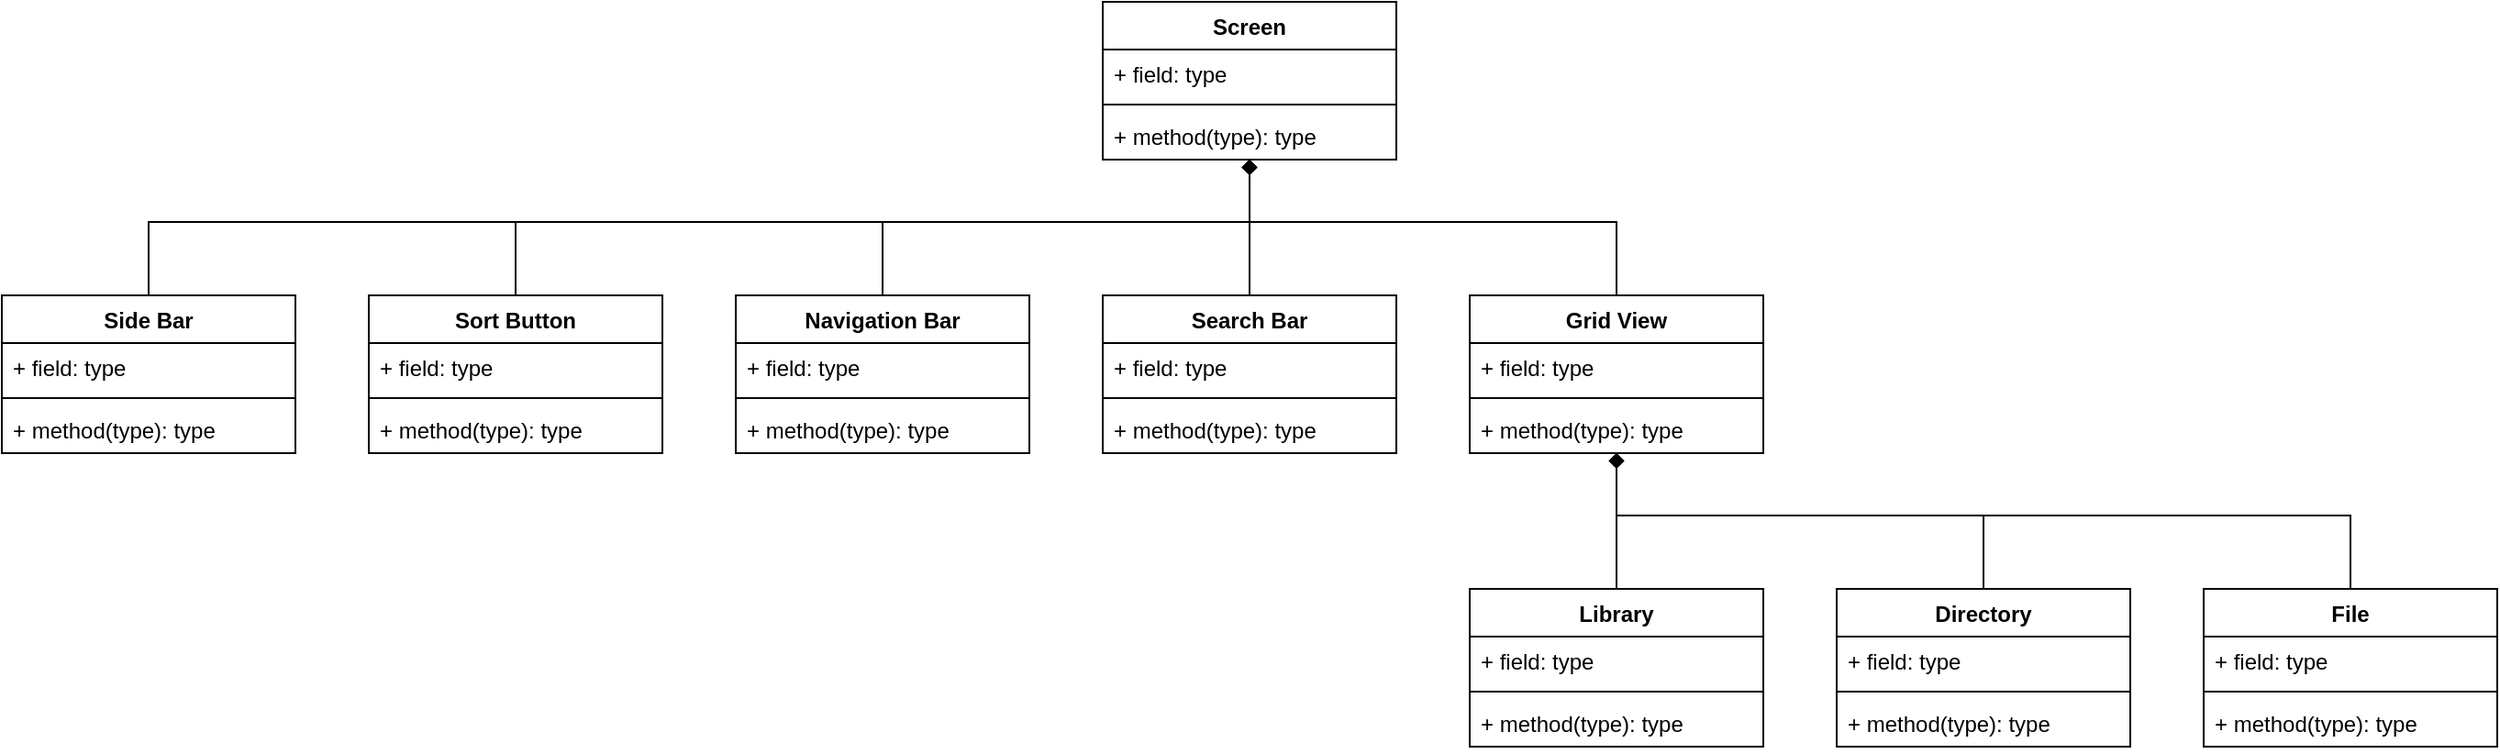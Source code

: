 <mxfile version="20.2.3" type="device"><diagram id="ABTXvN3cNKlu6PvDDSYX" name="Page-1"><mxGraphModel dx="2276" dy="768" grid="1" gridSize="10" guides="1" tooltips="1" connect="1" arrows="1" fold="1" page="1" pageScale="1" pageWidth="850" pageHeight="1100" math="0" shadow="0"><root><mxCell id="0"/><mxCell id="1" parent="0"/><mxCell id="ABWF7tK_u9z97satHVYz-45" style="edgeStyle=orthogonalEdgeStyle;rounded=0;orthogonalLoop=1;jettySize=auto;html=1;endArrow=diamond;endFill=1;" edge="1" parent="1" source="ABWF7tK_u9z97satHVYz-1" target="ABWF7tK_u9z97satHVYz-9"><mxGeometry relative="1" as="geometry"><Array as="points"><mxPoint x="600" y="560"/><mxPoint x="400" y="560"/></Array></mxGeometry></mxCell><mxCell id="ABWF7tK_u9z97satHVYz-1" value="Directory" style="swimlane;fontStyle=1;align=center;verticalAlign=top;childLayout=stackLayout;horizontal=1;startSize=26;horizontalStack=0;resizeParent=1;resizeParentMax=0;resizeLast=0;collapsible=1;marginBottom=0;" vertex="1" parent="1"><mxGeometry x="520" y="600" width="160" height="86" as="geometry"/></mxCell><mxCell id="ABWF7tK_u9z97satHVYz-2" value="+ field: type" style="text;strokeColor=none;fillColor=none;align=left;verticalAlign=top;spacingLeft=4;spacingRight=4;overflow=hidden;rotatable=0;points=[[0,0.5],[1,0.5]];portConstraint=eastwest;" vertex="1" parent="ABWF7tK_u9z97satHVYz-1"><mxGeometry y="26" width="160" height="26" as="geometry"/></mxCell><mxCell id="ABWF7tK_u9z97satHVYz-3" value="" style="line;strokeWidth=1;fillColor=none;align=left;verticalAlign=middle;spacingTop=-1;spacingLeft=3;spacingRight=3;rotatable=0;labelPosition=right;points=[];portConstraint=eastwest;" vertex="1" parent="ABWF7tK_u9z97satHVYz-1"><mxGeometry y="52" width="160" height="8" as="geometry"/></mxCell><mxCell id="ABWF7tK_u9z97satHVYz-4" value="+ method(type): type" style="text;strokeColor=none;fillColor=none;align=left;verticalAlign=top;spacingLeft=4;spacingRight=4;overflow=hidden;rotatable=0;points=[[0,0.5],[1,0.5]];portConstraint=eastwest;" vertex="1" parent="ABWF7tK_u9z97satHVYz-1"><mxGeometry y="60" width="160" height="26" as="geometry"/></mxCell><mxCell id="ABWF7tK_u9z97satHVYz-46" style="edgeStyle=orthogonalEdgeStyle;rounded=0;orthogonalLoop=1;jettySize=auto;html=1;endArrow=diamond;endFill=1;" edge="1" parent="1" source="ABWF7tK_u9z97satHVYz-5" target="ABWF7tK_u9z97satHVYz-9"><mxGeometry relative="1" as="geometry"><Array as="points"><mxPoint x="800" y="560"/><mxPoint x="400" y="560"/></Array></mxGeometry></mxCell><mxCell id="ABWF7tK_u9z97satHVYz-5" value="File" style="swimlane;fontStyle=1;align=center;verticalAlign=top;childLayout=stackLayout;horizontal=1;startSize=26;horizontalStack=0;resizeParent=1;resizeParentMax=0;resizeLast=0;collapsible=1;marginBottom=0;" vertex="1" parent="1"><mxGeometry x="720" y="600" width="160" height="86" as="geometry"/></mxCell><mxCell id="ABWF7tK_u9z97satHVYz-6" value="+ field: type" style="text;strokeColor=none;fillColor=none;align=left;verticalAlign=top;spacingLeft=4;spacingRight=4;overflow=hidden;rotatable=0;points=[[0,0.5],[1,0.5]];portConstraint=eastwest;" vertex="1" parent="ABWF7tK_u9z97satHVYz-5"><mxGeometry y="26" width="160" height="26" as="geometry"/></mxCell><mxCell id="ABWF7tK_u9z97satHVYz-7" value="" style="line;strokeWidth=1;fillColor=none;align=left;verticalAlign=middle;spacingTop=-1;spacingLeft=3;spacingRight=3;rotatable=0;labelPosition=right;points=[];portConstraint=eastwest;" vertex="1" parent="ABWF7tK_u9z97satHVYz-5"><mxGeometry y="52" width="160" height="8" as="geometry"/></mxCell><mxCell id="ABWF7tK_u9z97satHVYz-8" value="+ method(type): type" style="text;strokeColor=none;fillColor=none;align=left;verticalAlign=top;spacingLeft=4;spacingRight=4;overflow=hidden;rotatable=0;points=[[0,0.5],[1,0.5]];portConstraint=eastwest;" vertex="1" parent="ABWF7tK_u9z97satHVYz-5"><mxGeometry y="60" width="160" height="26" as="geometry"/></mxCell><mxCell id="ABWF7tK_u9z97satHVYz-42" style="edgeStyle=orthogonalEdgeStyle;rounded=0;orthogonalLoop=1;jettySize=auto;html=1;endArrow=diamond;endFill=1;" edge="1" parent="1" source="ABWF7tK_u9z97satHVYz-9" target="ABWF7tK_u9z97satHVYz-25"><mxGeometry relative="1" as="geometry"><Array as="points"><mxPoint x="400" y="400"/><mxPoint x="200" y="400"/></Array></mxGeometry></mxCell><mxCell id="ABWF7tK_u9z97satHVYz-9" value="Grid View" style="swimlane;fontStyle=1;align=center;verticalAlign=top;childLayout=stackLayout;horizontal=1;startSize=26;horizontalStack=0;resizeParent=1;resizeParentMax=0;resizeLast=0;collapsible=1;marginBottom=0;" vertex="1" parent="1"><mxGeometry x="320" y="440" width="160" height="86" as="geometry"/></mxCell><mxCell id="ABWF7tK_u9z97satHVYz-10" value="+ field: type" style="text;strokeColor=none;fillColor=none;align=left;verticalAlign=top;spacingLeft=4;spacingRight=4;overflow=hidden;rotatable=0;points=[[0,0.5],[1,0.5]];portConstraint=eastwest;" vertex="1" parent="ABWF7tK_u9z97satHVYz-9"><mxGeometry y="26" width="160" height="26" as="geometry"/></mxCell><mxCell id="ABWF7tK_u9z97satHVYz-11" value="" style="line;strokeWidth=1;fillColor=none;align=left;verticalAlign=middle;spacingTop=-1;spacingLeft=3;spacingRight=3;rotatable=0;labelPosition=right;points=[];portConstraint=eastwest;" vertex="1" parent="ABWF7tK_u9z97satHVYz-9"><mxGeometry y="52" width="160" height="8" as="geometry"/></mxCell><mxCell id="ABWF7tK_u9z97satHVYz-12" value="+ method(type): type" style="text;strokeColor=none;fillColor=none;align=left;verticalAlign=top;spacingLeft=4;spacingRight=4;overflow=hidden;rotatable=0;points=[[0,0.5],[1,0.5]];portConstraint=eastwest;" vertex="1" parent="ABWF7tK_u9z97satHVYz-9"><mxGeometry y="60" width="160" height="26" as="geometry"/></mxCell><mxCell id="ABWF7tK_u9z97satHVYz-41" style="edgeStyle=orthogonalEdgeStyle;rounded=0;orthogonalLoop=1;jettySize=auto;html=1;endArrow=diamond;endFill=1;" edge="1" parent="1" source="ABWF7tK_u9z97satHVYz-13" target="ABWF7tK_u9z97satHVYz-25"><mxGeometry relative="1" as="geometry"/></mxCell><mxCell id="ABWF7tK_u9z97satHVYz-13" value="Search Bar" style="swimlane;fontStyle=1;align=center;verticalAlign=top;childLayout=stackLayout;horizontal=1;startSize=26;horizontalStack=0;resizeParent=1;resizeParentMax=0;resizeLast=0;collapsible=1;marginBottom=0;" vertex="1" parent="1"><mxGeometry x="120" y="440" width="160" height="86" as="geometry"/></mxCell><mxCell id="ABWF7tK_u9z97satHVYz-14" value="+ field: type" style="text;strokeColor=none;fillColor=none;align=left;verticalAlign=top;spacingLeft=4;spacingRight=4;overflow=hidden;rotatable=0;points=[[0,0.5],[1,0.5]];portConstraint=eastwest;" vertex="1" parent="ABWF7tK_u9z97satHVYz-13"><mxGeometry y="26" width="160" height="26" as="geometry"/></mxCell><mxCell id="ABWF7tK_u9z97satHVYz-15" value="" style="line;strokeWidth=1;fillColor=none;align=left;verticalAlign=middle;spacingTop=-1;spacingLeft=3;spacingRight=3;rotatable=0;labelPosition=right;points=[];portConstraint=eastwest;" vertex="1" parent="ABWF7tK_u9z97satHVYz-13"><mxGeometry y="52" width="160" height="8" as="geometry"/></mxCell><mxCell id="ABWF7tK_u9z97satHVYz-16" value="+ method(type): type" style="text;strokeColor=none;fillColor=none;align=left;verticalAlign=top;spacingLeft=4;spacingRight=4;overflow=hidden;rotatable=0;points=[[0,0.5],[1,0.5]];portConstraint=eastwest;" vertex="1" parent="ABWF7tK_u9z97satHVYz-13"><mxGeometry y="60" width="160" height="26" as="geometry"/></mxCell><mxCell id="ABWF7tK_u9z97satHVYz-43" style="edgeStyle=orthogonalEdgeStyle;rounded=0;orthogonalLoop=1;jettySize=auto;html=1;endArrow=diamond;endFill=1;" edge="1" parent="1" source="ABWF7tK_u9z97satHVYz-17" target="ABWF7tK_u9z97satHVYz-25"><mxGeometry relative="1" as="geometry"><Array as="points"><mxPoint y="400"/><mxPoint x="200" y="400"/></Array></mxGeometry></mxCell><mxCell id="ABWF7tK_u9z97satHVYz-17" value="Navigation Bar" style="swimlane;fontStyle=1;align=center;verticalAlign=top;childLayout=stackLayout;horizontal=1;startSize=26;horizontalStack=0;resizeParent=1;resizeParentMax=0;resizeLast=0;collapsible=1;marginBottom=0;" vertex="1" parent="1"><mxGeometry x="-80" y="440" width="160" height="86" as="geometry"/></mxCell><mxCell id="ABWF7tK_u9z97satHVYz-18" value="+ field: type" style="text;strokeColor=none;fillColor=none;align=left;verticalAlign=top;spacingLeft=4;spacingRight=4;overflow=hidden;rotatable=0;points=[[0,0.5],[1,0.5]];portConstraint=eastwest;" vertex="1" parent="ABWF7tK_u9z97satHVYz-17"><mxGeometry y="26" width="160" height="26" as="geometry"/></mxCell><mxCell id="ABWF7tK_u9z97satHVYz-19" value="" style="line;strokeWidth=1;fillColor=none;align=left;verticalAlign=middle;spacingTop=-1;spacingLeft=3;spacingRight=3;rotatable=0;labelPosition=right;points=[];portConstraint=eastwest;" vertex="1" parent="ABWF7tK_u9z97satHVYz-17"><mxGeometry y="52" width="160" height="8" as="geometry"/></mxCell><mxCell id="ABWF7tK_u9z97satHVYz-20" value="+ method(type): type" style="text;strokeColor=none;fillColor=none;align=left;verticalAlign=top;spacingLeft=4;spacingRight=4;overflow=hidden;rotatable=0;points=[[0,0.5],[1,0.5]];portConstraint=eastwest;" vertex="1" parent="ABWF7tK_u9z97satHVYz-17"><mxGeometry y="60" width="160" height="26" as="geometry"/></mxCell><mxCell id="ABWF7tK_u9z97satHVYz-44" style="edgeStyle=orthogonalEdgeStyle;rounded=0;orthogonalLoop=1;jettySize=auto;html=1;endArrow=diamond;endFill=1;" edge="1" parent="1" source="ABWF7tK_u9z97satHVYz-21" target="ABWF7tK_u9z97satHVYz-9"><mxGeometry relative="1" as="geometry"/></mxCell><mxCell id="ABWF7tK_u9z97satHVYz-21" value="Library" style="swimlane;fontStyle=1;align=center;verticalAlign=top;childLayout=stackLayout;horizontal=1;startSize=26;horizontalStack=0;resizeParent=1;resizeParentMax=0;resizeLast=0;collapsible=1;marginBottom=0;" vertex="1" parent="1"><mxGeometry x="320" y="600" width="160" height="86" as="geometry"/></mxCell><mxCell id="ABWF7tK_u9z97satHVYz-22" value="+ field: type" style="text;strokeColor=none;fillColor=none;align=left;verticalAlign=top;spacingLeft=4;spacingRight=4;overflow=hidden;rotatable=0;points=[[0,0.5],[1,0.5]];portConstraint=eastwest;" vertex="1" parent="ABWF7tK_u9z97satHVYz-21"><mxGeometry y="26" width="160" height="26" as="geometry"/></mxCell><mxCell id="ABWF7tK_u9z97satHVYz-23" value="" style="line;strokeWidth=1;fillColor=none;align=left;verticalAlign=middle;spacingTop=-1;spacingLeft=3;spacingRight=3;rotatable=0;labelPosition=right;points=[];portConstraint=eastwest;" vertex="1" parent="ABWF7tK_u9z97satHVYz-21"><mxGeometry y="52" width="160" height="8" as="geometry"/></mxCell><mxCell id="ABWF7tK_u9z97satHVYz-24" value="+ method(type): type" style="text;strokeColor=none;fillColor=none;align=left;verticalAlign=top;spacingLeft=4;spacingRight=4;overflow=hidden;rotatable=0;points=[[0,0.5],[1,0.5]];portConstraint=eastwest;" vertex="1" parent="ABWF7tK_u9z97satHVYz-21"><mxGeometry y="60" width="160" height="26" as="geometry"/></mxCell><mxCell id="ABWF7tK_u9z97satHVYz-25" value="Screen" style="swimlane;fontStyle=1;align=center;verticalAlign=top;childLayout=stackLayout;horizontal=1;startSize=26;horizontalStack=0;resizeParent=1;resizeParentMax=0;resizeLast=0;collapsible=1;marginBottom=0;" vertex="1" parent="1"><mxGeometry x="120" y="280" width="160" height="86" as="geometry"/></mxCell><mxCell id="ABWF7tK_u9z97satHVYz-26" value="+ field: type" style="text;strokeColor=none;fillColor=none;align=left;verticalAlign=top;spacingLeft=4;spacingRight=4;overflow=hidden;rotatable=0;points=[[0,0.5],[1,0.5]];portConstraint=eastwest;" vertex="1" parent="ABWF7tK_u9z97satHVYz-25"><mxGeometry y="26" width="160" height="26" as="geometry"/></mxCell><mxCell id="ABWF7tK_u9z97satHVYz-27" value="" style="line;strokeWidth=1;fillColor=none;align=left;verticalAlign=middle;spacingTop=-1;spacingLeft=3;spacingRight=3;rotatable=0;labelPosition=right;points=[];portConstraint=eastwest;" vertex="1" parent="ABWF7tK_u9z97satHVYz-25"><mxGeometry y="52" width="160" height="8" as="geometry"/></mxCell><mxCell id="ABWF7tK_u9z97satHVYz-28" value="+ method(type): type" style="text;strokeColor=none;fillColor=none;align=left;verticalAlign=top;spacingLeft=4;spacingRight=4;overflow=hidden;rotatable=0;points=[[0,0.5],[1,0.5]];portConstraint=eastwest;" vertex="1" parent="ABWF7tK_u9z97satHVYz-25"><mxGeometry y="60" width="160" height="26" as="geometry"/></mxCell><mxCell id="ABWF7tK_u9z97satHVYz-47" style="edgeStyle=orthogonalEdgeStyle;rounded=0;orthogonalLoop=1;jettySize=auto;html=1;endArrow=diamond;endFill=1;" edge="1" parent="1" source="ABWF7tK_u9z97satHVYz-29" target="ABWF7tK_u9z97satHVYz-25"><mxGeometry relative="1" as="geometry"><Array as="points"><mxPoint x="-200" y="400"/><mxPoint x="200" y="400"/></Array></mxGeometry></mxCell><mxCell id="ABWF7tK_u9z97satHVYz-29" value="Sort Button" style="swimlane;fontStyle=1;align=center;verticalAlign=top;childLayout=stackLayout;horizontal=1;startSize=26;horizontalStack=0;resizeParent=1;resizeParentMax=0;resizeLast=0;collapsible=1;marginBottom=0;" vertex="1" parent="1"><mxGeometry x="-280" y="440" width="160" height="86" as="geometry"/></mxCell><mxCell id="ABWF7tK_u9z97satHVYz-30" value="+ field: type" style="text;strokeColor=none;fillColor=none;align=left;verticalAlign=top;spacingLeft=4;spacingRight=4;overflow=hidden;rotatable=0;points=[[0,0.5],[1,0.5]];portConstraint=eastwest;" vertex="1" parent="ABWF7tK_u9z97satHVYz-29"><mxGeometry y="26" width="160" height="26" as="geometry"/></mxCell><mxCell id="ABWF7tK_u9z97satHVYz-31" value="" style="line;strokeWidth=1;fillColor=none;align=left;verticalAlign=middle;spacingTop=-1;spacingLeft=3;spacingRight=3;rotatable=0;labelPosition=right;points=[];portConstraint=eastwest;" vertex="1" parent="ABWF7tK_u9z97satHVYz-29"><mxGeometry y="52" width="160" height="8" as="geometry"/></mxCell><mxCell id="ABWF7tK_u9z97satHVYz-32" value="+ method(type): type" style="text;strokeColor=none;fillColor=none;align=left;verticalAlign=top;spacingLeft=4;spacingRight=4;overflow=hidden;rotatable=0;points=[[0,0.5],[1,0.5]];portConstraint=eastwest;" vertex="1" parent="ABWF7tK_u9z97satHVYz-29"><mxGeometry y="60" width="160" height="26" as="geometry"/></mxCell><mxCell id="ABWF7tK_u9z97satHVYz-48" style="edgeStyle=orthogonalEdgeStyle;rounded=0;orthogonalLoop=1;jettySize=auto;html=1;endArrow=diamond;endFill=1;" edge="1" parent="1" source="ABWF7tK_u9z97satHVYz-33" target="ABWF7tK_u9z97satHVYz-25"><mxGeometry relative="1" as="geometry"><Array as="points"><mxPoint x="-400" y="400"/><mxPoint x="200" y="400"/></Array></mxGeometry></mxCell><mxCell id="ABWF7tK_u9z97satHVYz-33" value="Side Bar" style="swimlane;fontStyle=1;align=center;verticalAlign=top;childLayout=stackLayout;horizontal=1;startSize=26;horizontalStack=0;resizeParent=1;resizeParentMax=0;resizeLast=0;collapsible=1;marginBottom=0;" vertex="1" parent="1"><mxGeometry x="-480" y="440" width="160" height="86" as="geometry"/></mxCell><mxCell id="ABWF7tK_u9z97satHVYz-34" value="+ field: type" style="text;strokeColor=none;fillColor=none;align=left;verticalAlign=top;spacingLeft=4;spacingRight=4;overflow=hidden;rotatable=0;points=[[0,0.5],[1,0.5]];portConstraint=eastwest;" vertex="1" parent="ABWF7tK_u9z97satHVYz-33"><mxGeometry y="26" width="160" height="26" as="geometry"/></mxCell><mxCell id="ABWF7tK_u9z97satHVYz-35" value="" style="line;strokeWidth=1;fillColor=none;align=left;verticalAlign=middle;spacingTop=-1;spacingLeft=3;spacingRight=3;rotatable=0;labelPosition=right;points=[];portConstraint=eastwest;" vertex="1" parent="ABWF7tK_u9z97satHVYz-33"><mxGeometry y="52" width="160" height="8" as="geometry"/></mxCell><mxCell id="ABWF7tK_u9z97satHVYz-36" value="+ method(type): type" style="text;strokeColor=none;fillColor=none;align=left;verticalAlign=top;spacingLeft=4;spacingRight=4;overflow=hidden;rotatable=0;points=[[0,0.5],[1,0.5]];portConstraint=eastwest;" vertex="1" parent="ABWF7tK_u9z97satHVYz-33"><mxGeometry y="60" width="160" height="26" as="geometry"/></mxCell></root></mxGraphModel></diagram></mxfile>